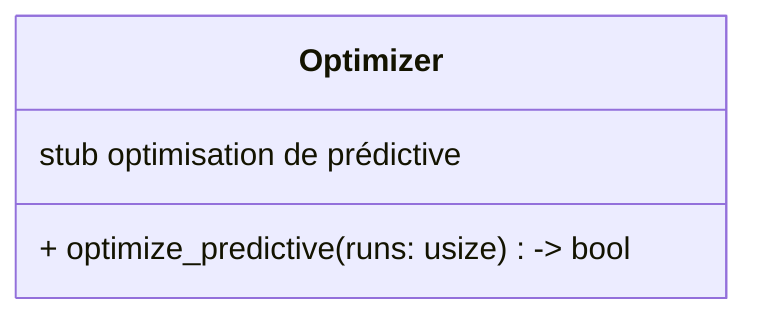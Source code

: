 classDiagram
    class Optimizer {
        + optimize_predictive(runs: usize) -> bool
    }
    Optimizer : stub optimisation de prédictive